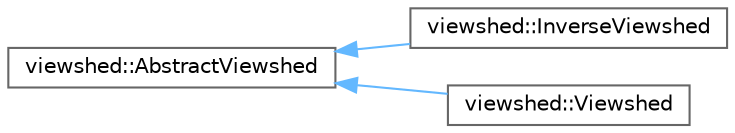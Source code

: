 digraph "Graphical Class Hierarchy"
{
 // LATEX_PDF_SIZE
  bgcolor="transparent";
  edge [fontname=Helvetica,fontsize=10,labelfontname=Helvetica,labelfontsize=10];
  node [fontname=Helvetica,fontsize=10,shape=box,height=0.2,width=0.4];
  rankdir="LR";
  Node0 [id="Node000000",label="viewshed::AbstractViewshed",height=0.2,width=0.4,color="grey40", fillcolor="white", style="filled",URL="$classviewshed_1_1AbstractViewshed.html",tooltip="Abstract class that represents viewshed calculation from this class specific implementations ( Viewsh..."];
  Node0 -> Node1 [id="edge5_Node000000_Node000001",dir="back",color="steelblue1",style="solid",tooltip=" "];
  Node1 [id="Node000001",label="viewshed::InverseViewshed",height=0.2,width=0.4,color="grey40", fillcolor="white", style="filled",URL="$classviewshed_1_1InverseViewshed.html",tooltip=" "];
  Node0 -> Node2 [id="edge6_Node000000_Node000002",dir="back",color="steelblue1",style="solid",tooltip=" "];
  Node2 [id="Node000002",label="viewshed::Viewshed",height=0.2,width=0.4,color="grey40", fillcolor="white", style="filled",URL="$classviewshed_1_1Viewshed.html",tooltip=" "];
}
